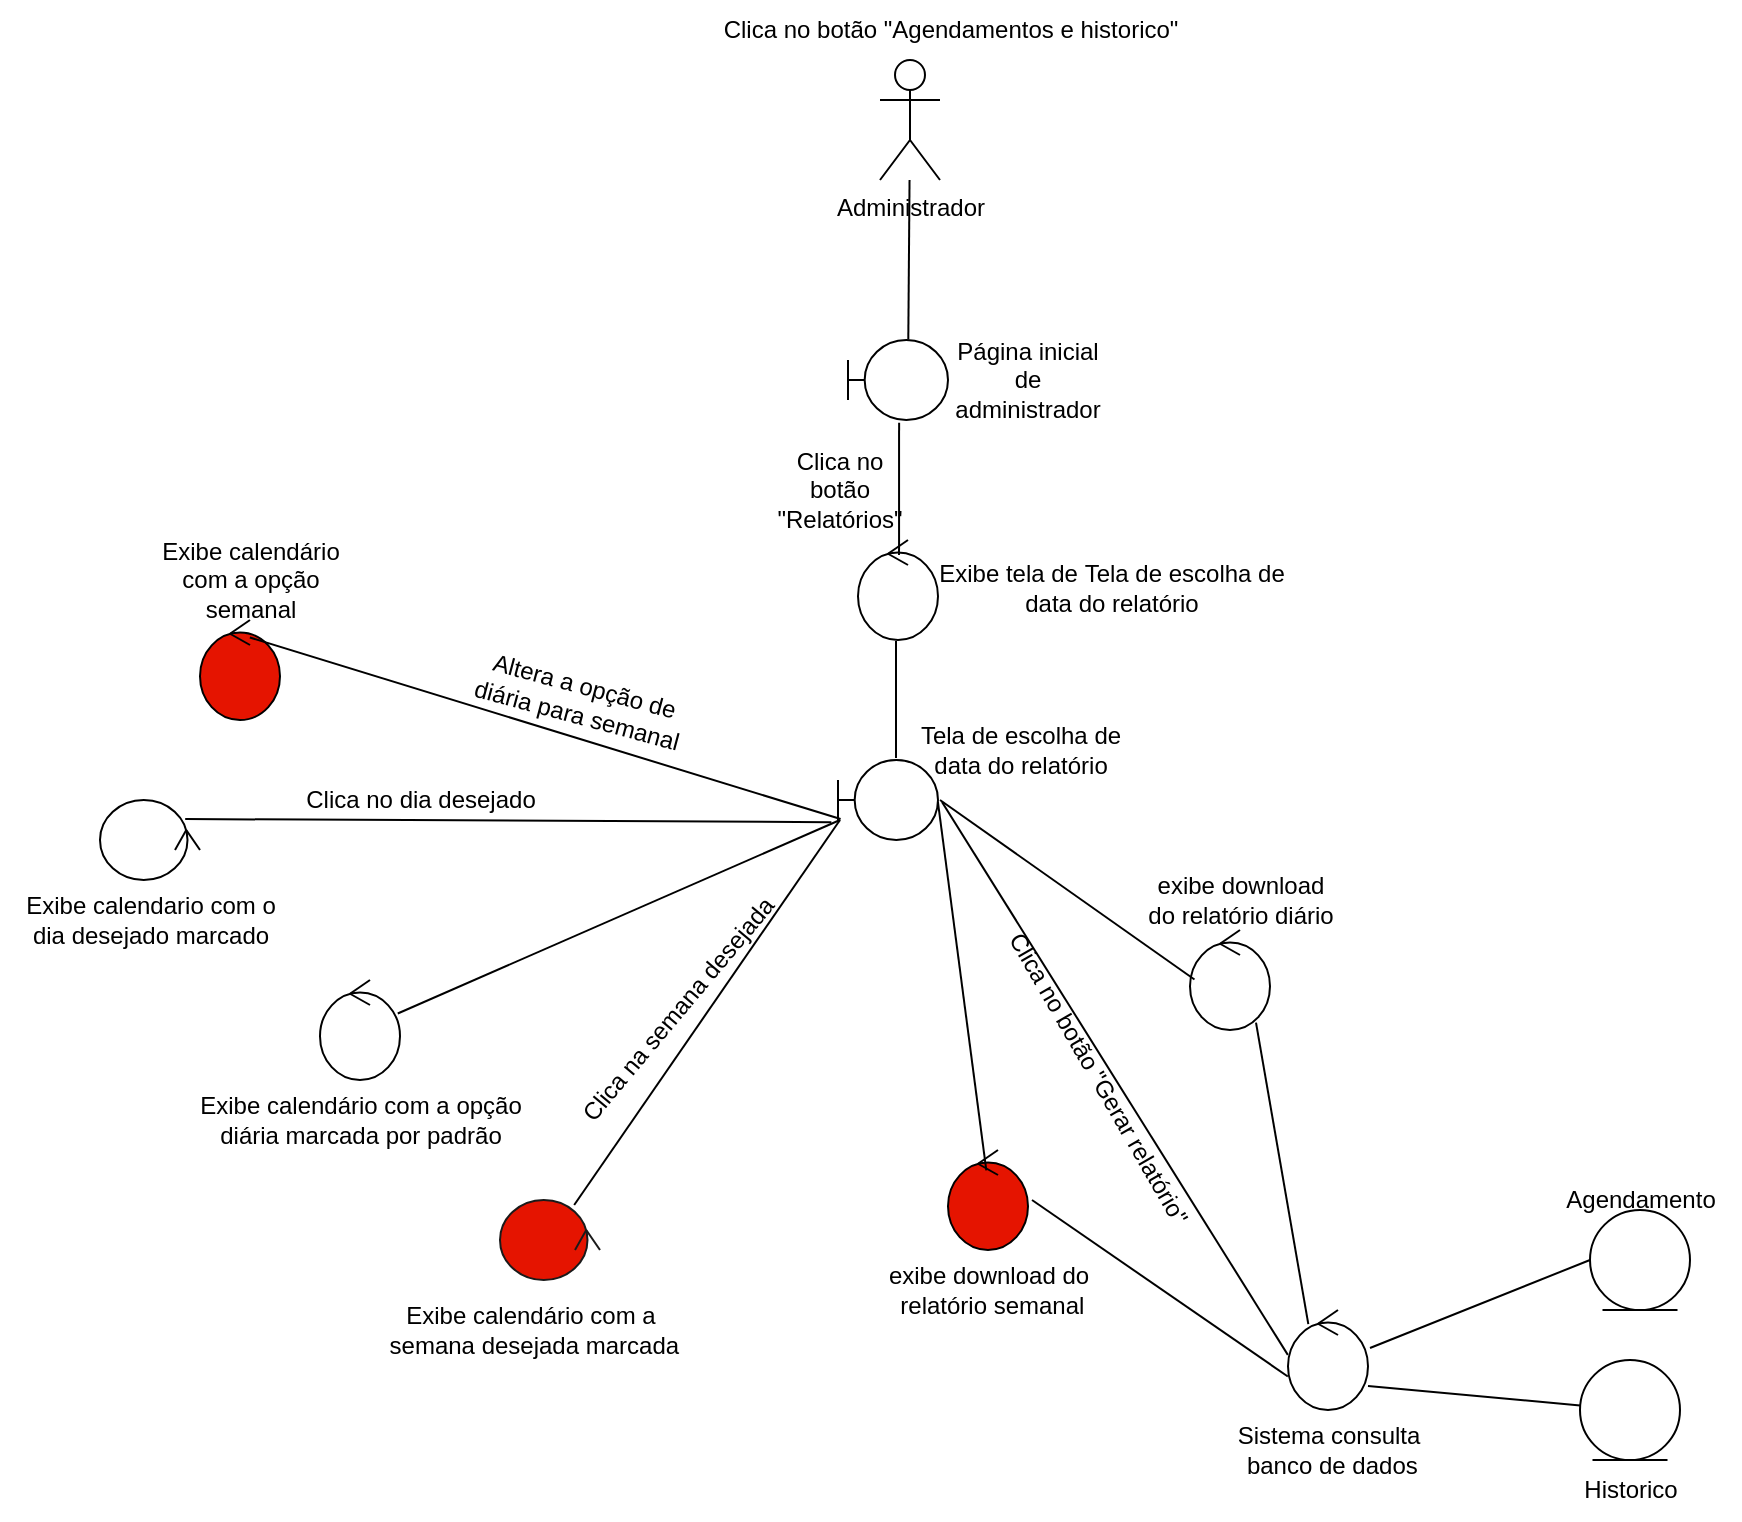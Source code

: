 <mxfile version="20.5.1" type="device"><diagram id="BsO2c2VhVKVFBak20cBq" name="Página-1"><mxGraphModel dx="2162" dy="1911" grid="1" gridSize="10" guides="1" tooltips="1" connect="1" arrows="1" fold="1" page="1" pageScale="1" pageWidth="827" pageHeight="1169" math="0" shadow="0"><root><mxCell id="0"/><mxCell id="1" parent="0"/><mxCell id="4Zg0iwaVNUStSLNmb85h-8" value="Clica no botão &quot;Agendamentos e historico&quot;" style="text;html=1;align=center;verticalAlign=middle;resizable=0;points=[];autosize=1;strokeColor=none;fillColor=none;" parent="1" vertex="1"><mxGeometry x="220" y="-150" width="250" height="30" as="geometry"/></mxCell><mxCell id="4Zg0iwaVNUStSLNmb85h-9" value="" style="shape=umlBoundary;whiteSpace=wrap;html=1;direction=east;" parent="1" vertex="1"><mxGeometry x="289" y="230" width="50" height="40" as="geometry"/></mxCell><mxCell id="4Zg0iwaVNUStSLNmb85h-10" value="Administrador" style="shape=umlActor;verticalLabelPosition=bottom;verticalAlign=top;html=1;" parent="1" vertex="1"><mxGeometry x="310" y="-120" width="30" height="60" as="geometry"/></mxCell><mxCell id="4Zg0iwaVNUStSLNmb85h-14" value="" style="ellipse;shape=umlControl;whiteSpace=wrap;html=1;" parent="1" vertex="1"><mxGeometry x="30" y="340" width="40" height="50" as="geometry"/></mxCell><mxCell id="4Zg0iwaVNUStSLNmb85h-26" value="Exibe calendário com a opção &lt;br&gt;diária marcada por padrão" style="text;html=1;align=center;verticalAlign=middle;resizable=0;points=[];autosize=1;strokeColor=none;fillColor=none;" parent="1" vertex="1"><mxGeometry x="-40" y="390" width="180" height="40" as="geometry"/></mxCell><mxCell id="4Zg0iwaVNUStSLNmb85h-28" value="" style="endArrow=none;html=1;rounded=0;" parent="1" target="4Zg0iwaVNUStSLNmb85h-14" edge="1"><mxGeometry width="50" height="50" relative="1" as="geometry"><mxPoint x="290" y="260" as="sourcePoint"/><mxPoint x="320" y="170" as="targetPoint"/></mxGeometry></mxCell><mxCell id="4Zg0iwaVNUStSLNmb85h-33" value="" style="ellipse;shape=umlControl;whiteSpace=wrap;html=1;direction=south;" parent="1" vertex="1"><mxGeometry x="-80" y="250" width="50" height="40" as="geometry"/></mxCell><mxCell id="4Zg0iwaVNUStSLNmb85h-36" value="Exibe calendario com o &lt;br&gt;dia desejado marcado" style="text;html=1;align=center;verticalAlign=middle;resizable=0;points=[];autosize=1;strokeColor=none;fillColor=none;" parent="1" vertex="1"><mxGeometry x="-130" y="290" width="150" height="40" as="geometry"/></mxCell><mxCell id="4Zg0iwaVNUStSLNmb85h-40" value="Clica no botão &quot;Gerar relatório&quot;" style="text;html=1;align=center;verticalAlign=middle;resizable=0;points=[];autosize=1;strokeColor=none;fillColor=none;rotation=60;" parent="1" vertex="1"><mxGeometry x="324" y="374" width="190" height="30" as="geometry"/></mxCell><mxCell id="4Zg0iwaVNUStSLNmb85h-43" value="" style="endArrow=none;html=1;rounded=0;exitX=1.04;exitY=0.525;exitDx=0;exitDy=0;exitPerimeter=0;entryX=-0.002;entryY=0.449;entryDx=0;entryDy=0;entryPerimeter=0;" parent="1" source="4Zg0iwaVNUStSLNmb85h-9" edge="1" target="4Zg0iwaVNUStSLNmb85h-44"><mxGeometry width="50" height="50" relative="1" as="geometry"><mxPoint x="380" y="249.5" as="sourcePoint"/><mxPoint x="431" y="249.5" as="targetPoint"/></mxGeometry></mxCell><mxCell id="4Zg0iwaVNUStSLNmb85h-44" value="" style="ellipse;shape=umlControl;whiteSpace=wrap;html=1;" parent="1" vertex="1"><mxGeometry x="514" y="505" width="40" height="50" as="geometry"/></mxCell><mxCell id="4Zg0iwaVNUStSLNmb85h-47" value="Sistema consulta&lt;br&gt;&amp;nbsp;banco de dados" style="text;html=1;align=center;verticalAlign=middle;resizable=0;points=[];autosize=1;strokeColor=none;fillColor=none;" parent="1" vertex="1"><mxGeometry x="479" y="555" width="110" height="40" as="geometry"/></mxCell><mxCell id="4Zg0iwaVNUStSLNmb85h-48" value="" style="ellipse;shape=umlControl;whiteSpace=wrap;html=1;" parent="1" vertex="1"><mxGeometry x="465" y="315" width="40" height="50" as="geometry"/></mxCell><mxCell id="4Zg0iwaVNUStSLNmb85h-50" value="" style="ellipse;shape=umlEntity;whiteSpace=wrap;html=1;" parent="1" vertex="1"><mxGeometry x="665" y="455" width="50" height="50" as="geometry"/></mxCell><mxCell id="4Zg0iwaVNUStSLNmb85h-51" value="Agendamento" style="text;html=1;align=center;verticalAlign=middle;resizable=0;points=[];autosize=1;strokeColor=none;fillColor=none;" parent="1" vertex="1"><mxGeometry x="640" y="435" width="100" height="30" as="geometry"/></mxCell><mxCell id="4Zg0iwaVNUStSLNmb85h-52" value="" style="ellipse;shape=umlEntity;whiteSpace=wrap;html=1;direction=north;rotation=90;" parent="1" vertex="1"><mxGeometry x="660" y="530" width="50" height="50" as="geometry"/></mxCell><mxCell id="4Zg0iwaVNUStSLNmb85h-53" value="Historico" style="text;html=1;align=center;verticalAlign=middle;resizable=0;points=[];autosize=1;strokeColor=none;fillColor=none;" parent="1" vertex="1"><mxGeometry x="650" y="580" width="70" height="30" as="geometry"/></mxCell><mxCell id="4Zg0iwaVNUStSLNmb85h-54" value="exibe download &lt;br&gt;do relatório diário" style="text;html=1;align=center;verticalAlign=middle;resizable=0;points=[];autosize=1;strokeColor=none;fillColor=none;" parent="1" vertex="1"><mxGeometry x="430" y="280" width="120" height="40" as="geometry"/></mxCell><mxCell id="4Zg0iwaVNUStSLNmb85h-55" value="" style="endArrow=none;html=1;rounded=0;fontSize=10;entryX=0.056;entryY=0.495;entryDx=0;entryDy=0;entryPerimeter=0;" parent="1" target="4Zg0iwaVNUStSLNmb85h-48" edge="1"><mxGeometry width="50" height="50" relative="1" as="geometry"><mxPoint x="340" y="250" as="sourcePoint"/><mxPoint x="440" y="300" as="targetPoint"/></mxGeometry></mxCell><mxCell id="4Zg0iwaVNUStSLNmb85h-57" value="" style="endArrow=none;html=1;rounded=0;fontSize=10;exitX=0.825;exitY=0.926;exitDx=0;exitDy=0;exitPerimeter=0;entryX=0.254;entryY=0.142;entryDx=0;entryDy=0;entryPerimeter=0;" parent="1" source="4Zg0iwaVNUStSLNmb85h-48" target="4Zg0iwaVNUStSLNmb85h-44" edge="1"><mxGeometry width="50" height="50" relative="1" as="geometry"><mxPoint x="505" y="500" as="sourcePoint"/><mxPoint x="555" y="450" as="targetPoint"/></mxGeometry></mxCell><mxCell id="4Zg0iwaVNUStSLNmb85h-58" value="" style="endArrow=none;html=1;rounded=0;fontSize=10;exitX=1.025;exitY=0.38;exitDx=0;exitDy=0;exitPerimeter=0;entryX=0;entryY=0.5;entryDx=0;entryDy=0;" parent="1" source="4Zg0iwaVNUStSLNmb85h-44" target="4Zg0iwaVNUStSLNmb85h-50" edge="1"><mxGeometry width="50" height="50" relative="1" as="geometry"><mxPoint x="655" y="435" as="sourcePoint"/><mxPoint x="705" y="385" as="targetPoint"/></mxGeometry></mxCell><mxCell id="4Zg0iwaVNUStSLNmb85h-59" value="" style="endArrow=none;html=1;rounded=0;fontSize=10;exitX=1;exitY=0.76;exitDx=0;exitDy=0;exitPerimeter=0;" parent="1" source="4Zg0iwaVNUStSLNmb85h-44" target="4Zg0iwaVNUStSLNmb85h-52" edge="1"><mxGeometry width="50" height="50" relative="1" as="geometry"><mxPoint x="609" y="454" as="sourcePoint"/><mxPoint x="715" y="395" as="targetPoint"/></mxGeometry></mxCell><mxCell id="4Zg0iwaVNUStSLNmb85h-29" value="Clica no dia desejado" style="text;html=1;align=center;verticalAlign=middle;resizable=0;points=[];autosize=1;rotation=0;fillColor=none;" parent="1" vertex="1"><mxGeometry x="10" y="235" width="140" height="30" as="geometry"/></mxCell><mxCell id="4Zg0iwaVNUStSLNmb85h-61" value="exibe download do&lt;br&gt;&amp;nbsp;relatório semanal" style="text;html=1;align=center;verticalAlign=middle;resizable=0;points=[];autosize=1;strokeColor=none;fillColor=none;" parent="1" vertex="1"><mxGeometry x="304" y="475" width="120" height="40" as="geometry"/></mxCell><mxCell id="4Zg0iwaVNUStSLNmb85h-62" value="" style="endArrow=none;html=1;rounded=0;fontSize=10;exitX=-0.002;exitY=0.665;exitDx=0;exitDy=0;exitPerimeter=0;entryX=1.05;entryY=0.5;entryDx=0;entryDy=0;entryPerimeter=0;" parent="1" source="4Zg0iwaVNUStSLNmb85h-44" target="4Zg0iwaVNUStSLNmb85h-63" edge="1"><mxGeometry width="50" height="50" relative="1" as="geometry"><mxPoint x="565" y="470" as="sourcePoint"/><mxPoint x="445" y="565" as="targetPoint"/></mxGeometry></mxCell><mxCell id="4Zg0iwaVNUStSLNmb85h-63" value="" style="ellipse;shape=umlControl;whiteSpace=wrap;html=1;fillColor=#e51400;fontColor=#ffffff;strokeColor=#000000;" parent="1" vertex="1"><mxGeometry x="344" y="425" width="40" height="50" as="geometry"/></mxCell><mxCell id="4Zg0iwaVNUStSLNmb85h-64" value="" style="endArrow=none;html=1;rounded=0;fontSize=10;exitX=0.479;exitY=0.203;exitDx=0;exitDy=0;exitPerimeter=0;entryX=0.605;entryY=0.033;entryDx=0;entryDy=0;entryPerimeter=0;" parent="1" source="4Zg0iwaVNUStSLNmb85h-63" edge="1"><mxGeometry width="50" height="50" relative="1" as="geometry"><mxPoint x="470" y="360" as="sourcePoint"/><mxPoint x="338.95" y="250.99" as="targetPoint"/></mxGeometry></mxCell><mxCell id="4Zg0iwaVNUStSLNmb85h-68" value="" style="ellipse;shape=umlControl;whiteSpace=wrap;html=1;direction=south;fillColor=#e51400;strokeColor=#1A1A1A;fontColor=#ffffff;" parent="1" vertex="1"><mxGeometry x="120" y="450" width="50" height="40" as="geometry"/></mxCell><mxCell id="4Zg0iwaVNUStSLNmb85h-69" value="Exibe calendário com a&lt;br&gt;&amp;nbsp;semana desejada marcada" style="text;html=1;align=center;verticalAlign=middle;resizable=0;points=[];autosize=1;strokeColor=none;fillColor=none;" parent="1" vertex="1"><mxGeometry x="50" y="495" width="170" height="40" as="geometry"/></mxCell><mxCell id="4Zg0iwaVNUStSLNmb85h-72" value="" style="ellipse;shape=umlControl;whiteSpace=wrap;html=1;fillColor=#e51400;fontColor=#ffffff;strokeColor=#000000;" parent="1" vertex="1"><mxGeometry x="-30" y="160" width="40" height="50" as="geometry"/></mxCell><mxCell id="4Zg0iwaVNUStSLNmb85h-73" value="Exibe calendário &lt;br&gt;com a opção &lt;br&gt;semanal" style="text;html=1;align=center;verticalAlign=middle;resizable=0;points=[];autosize=1;strokeColor=none;fillColor=none;" parent="1" vertex="1"><mxGeometry x="-60" y="110" width="110" height="60" as="geometry"/></mxCell><mxCell id="4Zg0iwaVNUStSLNmb85h-74" value="Altera a opção de&lt;br&gt;&amp;nbsp;diária para semanal&amp;nbsp;" style="text;html=1;align=center;verticalAlign=middle;resizable=0;points=[];autosize=1;strokeColor=none;fillColor=none;rotation=15;" parent="1" vertex="1"><mxGeometry x="90" y="180" width="140" height="40" as="geometry"/></mxCell><mxCell id="4Zg0iwaVNUStSLNmb85h-76" value="" style="endArrow=none;html=1;rounded=0;fontSize=10;entryX=0.623;entryY=0.175;entryDx=0;entryDy=0;entryPerimeter=0;exitX=0.026;exitY=0.738;exitDx=0;exitDy=0;exitPerimeter=0;" parent="1" target="4Zg0iwaVNUStSLNmb85h-72" edge="1" source="4Zg0iwaVNUStSLNmb85h-9"><mxGeometry width="50" height="50" relative="1" as="geometry"><mxPoint x="330" y="310" as="sourcePoint"/><mxPoint x="474.561" y="70.893" as="targetPoint"/></mxGeometry></mxCell><mxCell id="4Zg0iwaVNUStSLNmb85h-78" value="Tela de escolha de &lt;br&gt;data do relatório" style="text;html=1;align=center;verticalAlign=middle;resizable=0;points=[];autosize=1;strokeColor=none;fillColor=none;fontSize=12;" parent="1" vertex="1"><mxGeometry x="320" y="205" width="120" height="40" as="geometry"/></mxCell><mxCell id="4Zg0iwaVNUStSLNmb85h-66" value="Clica na semana desejada" style="text;html=1;align=center;verticalAlign=middle;resizable=0;points=[];autosize=1;rotation=-50;fillColor=none;" parent="1" vertex="1"><mxGeometry x="129" y="340" width="160" height="30" as="geometry"/></mxCell><mxCell id="z6V2AXdqenCe3KQLjS7m-1" value="" style="endArrow=none;html=1;rounded=0;entryX=-0.066;entryY=0.777;entryDx=0;entryDy=0;entryPerimeter=0;exitX=0.238;exitY=0.148;exitDx=0;exitDy=0;exitPerimeter=0;" edge="1" parent="1" source="4Zg0iwaVNUStSLNmb85h-33" target="4Zg0iwaVNUStSLNmb85h-9"><mxGeometry width="50" height="50" relative="1" as="geometry"><mxPoint x="-170" y="330" as="sourcePoint"/><mxPoint x="-120" y="280" as="targetPoint"/></mxGeometry></mxCell><mxCell id="z6V2AXdqenCe3KQLjS7m-2" value="" style="endArrow=none;html=1;rounded=0;" edge="1" parent="1" source="4Zg0iwaVNUStSLNmb85h-68"><mxGeometry width="50" height="50" relative="1" as="geometry"><mxPoint x="310" y="410" as="sourcePoint"/><mxPoint x="290" y="260" as="targetPoint"/></mxGeometry></mxCell><mxCell id="z6V2AXdqenCe3KQLjS7m-4" value="" style="shape=umlBoundary;whiteSpace=wrap;html=1;direction=east;" vertex="1" parent="1"><mxGeometry x="294" y="20" width="50" height="40" as="geometry"/></mxCell><mxCell id="z6V2AXdqenCe3KQLjS7m-5" value="" style="ellipse;shape=umlControl;whiteSpace=wrap;html=1;" vertex="1" parent="1"><mxGeometry x="299" y="120" width="40" height="50" as="geometry"/></mxCell><mxCell id="z6V2AXdqenCe3KQLjS7m-8" value="" style="endArrow=none;html=1;rounded=0;entryX=0.475;entryY=1.011;entryDx=0;entryDy=0;entryPerimeter=0;exitX=0.58;exitY=-0.025;exitDx=0;exitDy=0;exitPerimeter=0;" edge="1" parent="1" source="4Zg0iwaVNUStSLNmb85h-9" target="z6V2AXdqenCe3KQLjS7m-5"><mxGeometry width="50" height="50" relative="1" as="geometry"><mxPoint x="280" y="230" as="sourcePoint"/><mxPoint x="330" y="180" as="targetPoint"/></mxGeometry></mxCell><mxCell id="z6V2AXdqenCe3KQLjS7m-9" value="" style="endArrow=none;html=1;rounded=0;exitX=0.513;exitY=0.149;exitDx=0;exitDy=0;exitPerimeter=0;entryX=0.511;entryY=1.033;entryDx=0;entryDy=0;entryPerimeter=0;" edge="1" parent="1" source="z6V2AXdqenCe3KQLjS7m-5" target="z6V2AXdqenCe3KQLjS7m-4"><mxGeometry width="50" height="50" relative="1" as="geometry"><mxPoint x="290" y="120" as="sourcePoint"/><mxPoint x="460" y="60" as="targetPoint"/></mxGeometry></mxCell><mxCell id="z6V2AXdqenCe3KQLjS7m-10" value="" style="endArrow=none;html=1;rounded=0;exitX=0.603;exitY=-0.006;exitDx=0;exitDy=0;exitPerimeter=0;" edge="1" parent="1" source="z6V2AXdqenCe3KQLjS7m-4" target="4Zg0iwaVNUStSLNmb85h-10"><mxGeometry width="50" height="50" relative="1" as="geometry"><mxPoint x="490" y="30" as="sourcePoint"/><mxPoint x="540" y="-20" as="targetPoint"/></mxGeometry></mxCell><mxCell id="z6V2AXdqenCe3KQLjS7m-11" value="Página inicial de administrador" style="text;html=1;strokeColor=none;fillColor=none;align=center;verticalAlign=middle;whiteSpace=wrap;rounded=0;" vertex="1" parent="1"><mxGeometry x="354" y="25" width="60" height="30" as="geometry"/></mxCell><mxCell id="z6V2AXdqenCe3KQLjS7m-12" value="Clica no botão &quot;Relatórios&quot;" style="text;html=1;strokeColor=none;fillColor=none;align=center;verticalAlign=middle;whiteSpace=wrap;rounded=0;" vertex="1" parent="1"><mxGeometry x="260" y="80" width="60" height="30" as="geometry"/></mxCell><mxCell id="z6V2AXdqenCe3KQLjS7m-13" value="Exibe tela de&amp;nbsp;&lt;span style=&quot;&quot;&gt;Tela de escolha de&lt;/span&gt;&lt;br style=&quot;&quot;&gt;&lt;span style=&quot;&quot;&gt;data do relatório&lt;/span&gt;" style="text;html=1;strokeColor=none;fillColor=none;align=center;verticalAlign=middle;whiteSpace=wrap;rounded=0;" vertex="1" parent="1"><mxGeometry x="332" y="129" width="188" height="30" as="geometry"/></mxCell></root></mxGraphModel></diagram></mxfile>